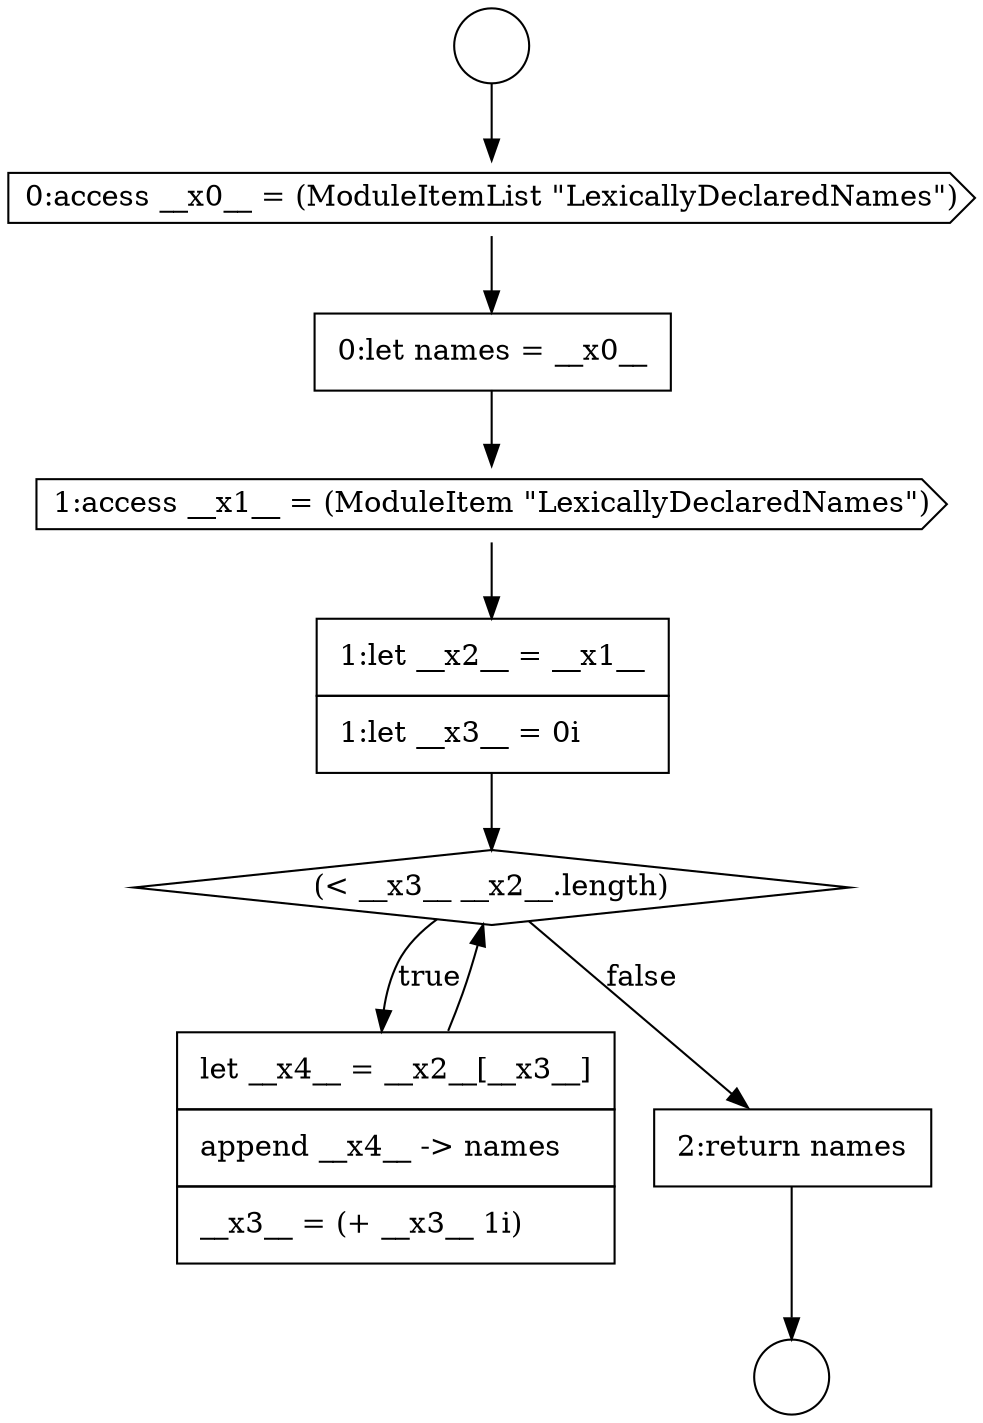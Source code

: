 digraph {
  node10832 [shape=cds, label=<<font color="black">1:access __x1__ = (ModuleItem &quot;LexicallyDeclaredNames&quot;)</font>> color="black" fillcolor="white" style=filled]
  node10833 [shape=none, margin=0, label=<<font color="black">
    <table border="0" cellborder="1" cellspacing="0" cellpadding="10">
      <tr><td align="left">1:let __x2__ = __x1__</td></tr>
      <tr><td align="left">1:let __x3__ = 0i</td></tr>
    </table>
  </font>> color="black" fillcolor="white" style=filled]
  node10831 [shape=none, margin=0, label=<<font color="black">
    <table border="0" cellborder="1" cellspacing="0" cellpadding="10">
      <tr><td align="left">0:let names = __x0__</td></tr>
    </table>
  </font>> color="black" fillcolor="white" style=filled]
  node10830 [shape=cds, label=<<font color="black">0:access __x0__ = (ModuleItemList &quot;LexicallyDeclaredNames&quot;)</font>> color="black" fillcolor="white" style=filled]
  node10834 [shape=diamond, label=<<font color="black">(&lt; __x3__ __x2__.length)</font>> color="black" fillcolor="white" style=filled]
  node10829 [shape=circle label=" " color="black" fillcolor="white" style=filled]
  node10835 [shape=none, margin=0, label=<<font color="black">
    <table border="0" cellborder="1" cellspacing="0" cellpadding="10">
      <tr><td align="left">let __x4__ = __x2__[__x3__]</td></tr>
      <tr><td align="left">append __x4__ -&gt; names</td></tr>
      <tr><td align="left">__x3__ = (+ __x3__ 1i)</td></tr>
    </table>
  </font>> color="black" fillcolor="white" style=filled]
  node10828 [shape=circle label=" " color="black" fillcolor="white" style=filled]
  node10836 [shape=none, margin=0, label=<<font color="black">
    <table border="0" cellborder="1" cellspacing="0" cellpadding="10">
      <tr><td align="left">2:return names</td></tr>
    </table>
  </font>> color="black" fillcolor="white" style=filled]
  node10834 -> node10835 [label=<<font color="black">true</font>> color="black"]
  node10834 -> node10836 [label=<<font color="black">false</font>> color="black"]
  node10830 -> node10831 [ color="black"]
  node10831 -> node10832 [ color="black"]
  node10835 -> node10834 [ color="black"]
  node10832 -> node10833 [ color="black"]
  node10836 -> node10829 [ color="black"]
  node10828 -> node10830 [ color="black"]
  node10833 -> node10834 [ color="black"]
}

